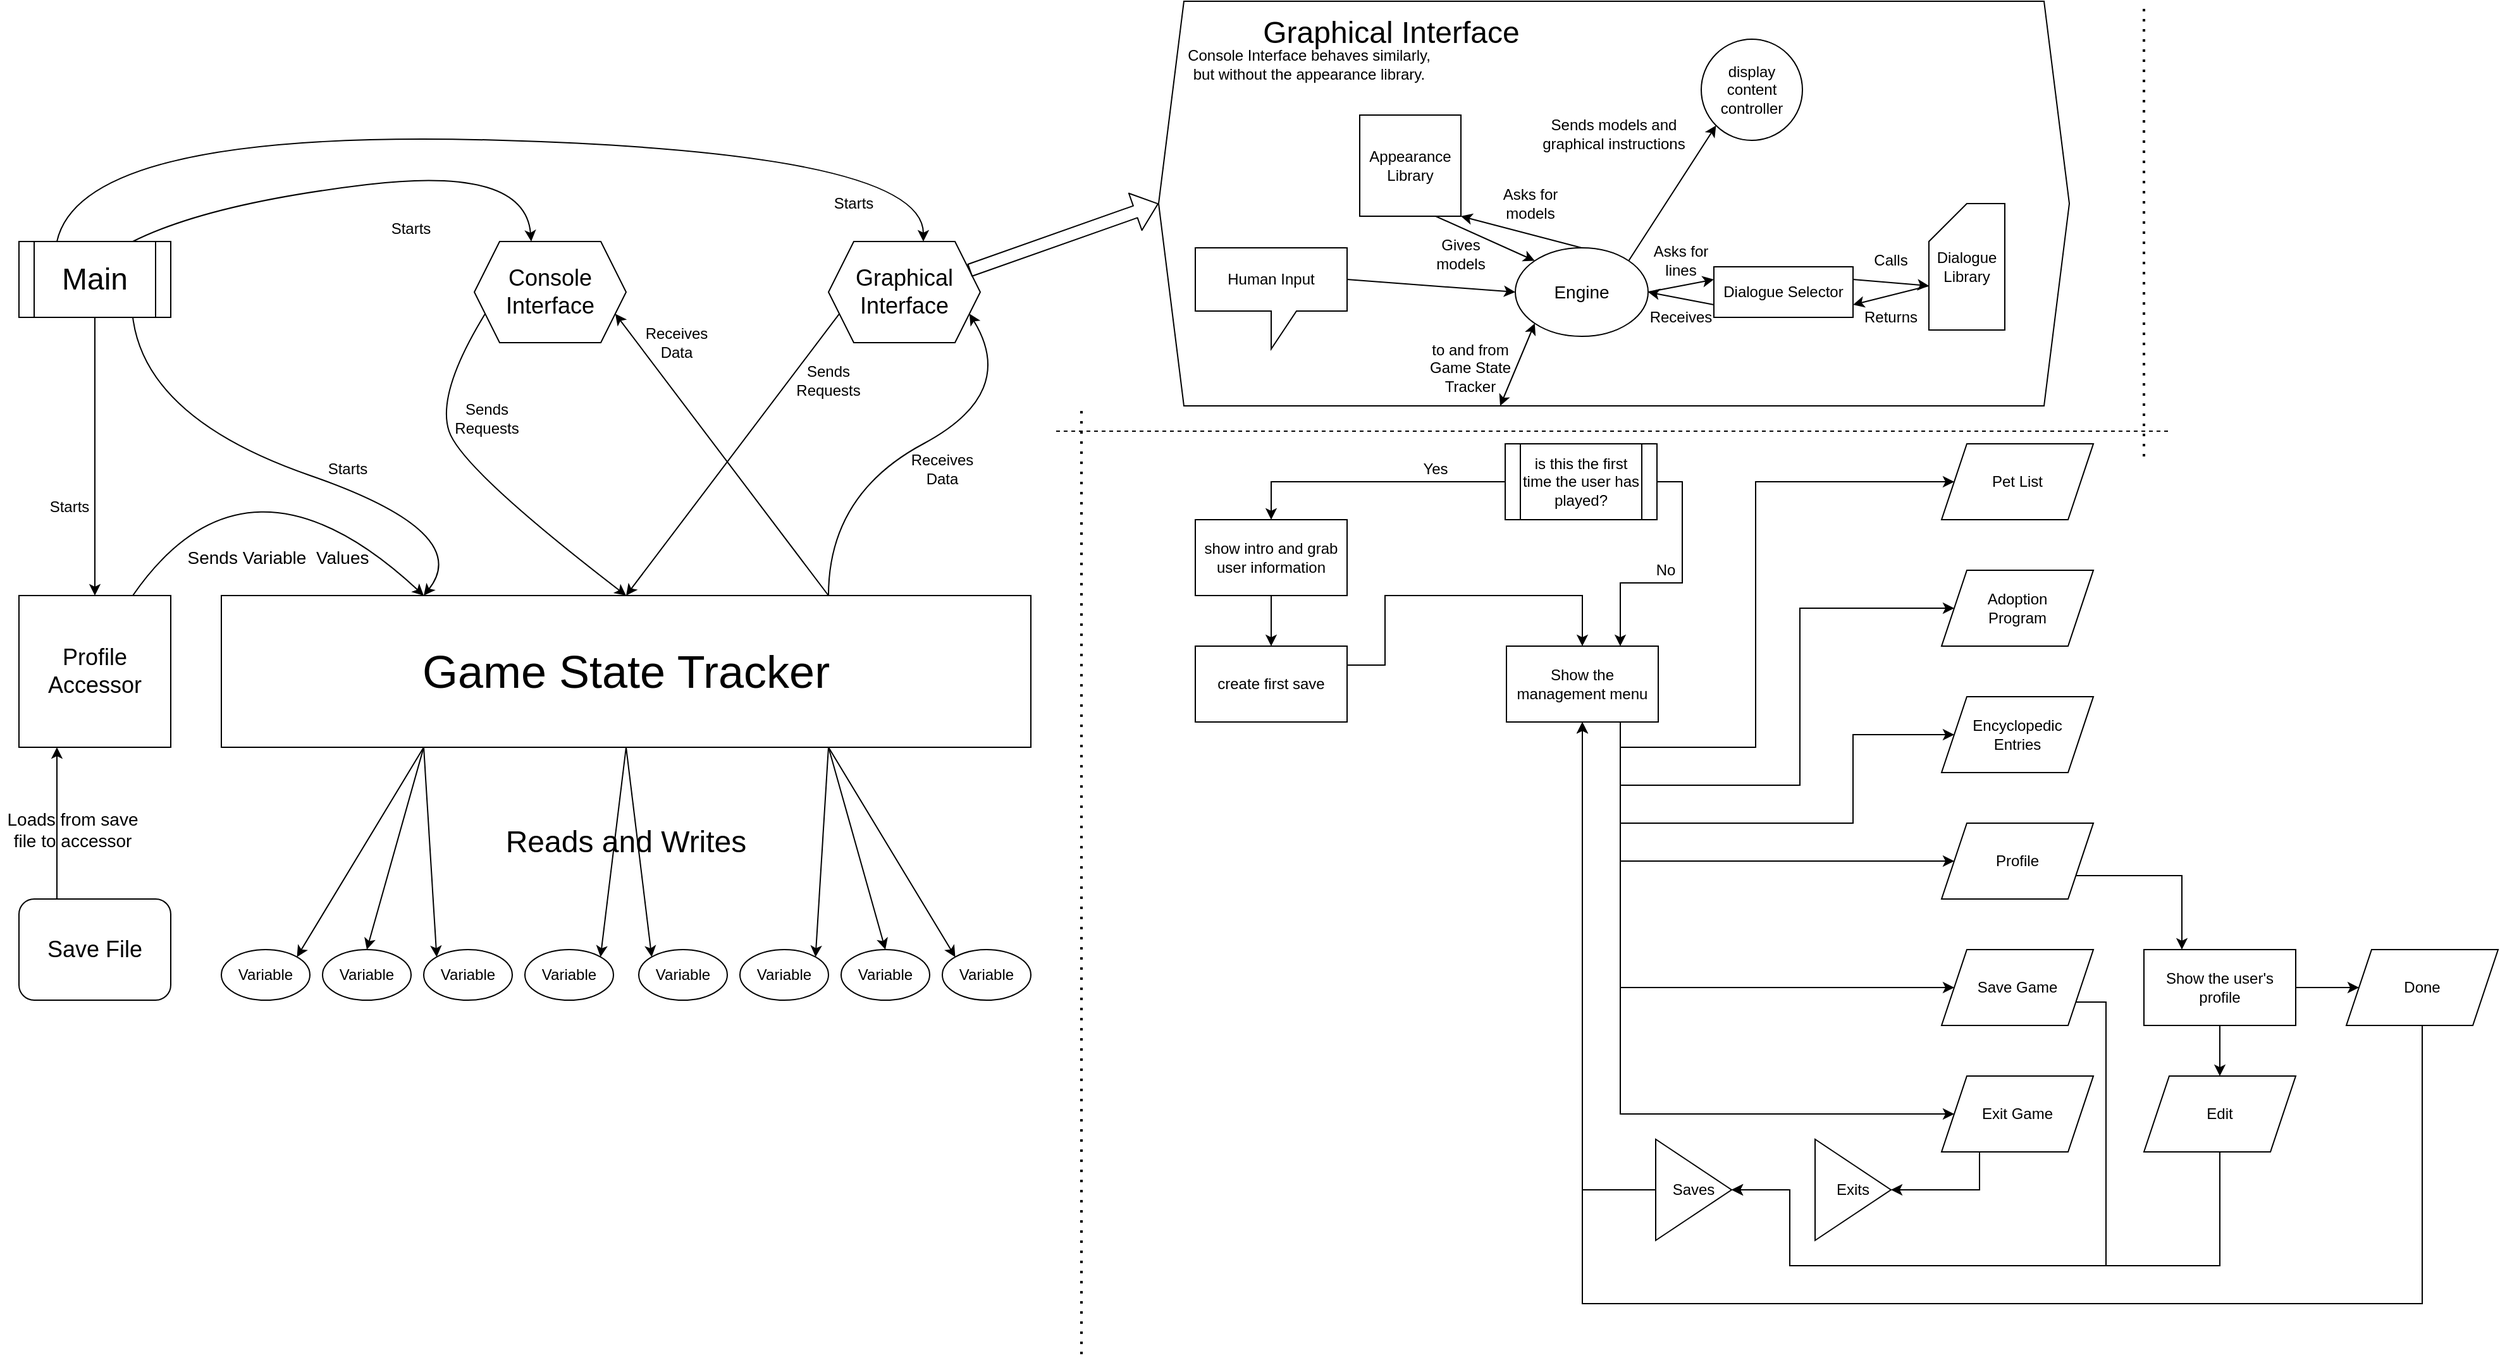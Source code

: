 <mxfile version="13.6.2" type="device"><diagram id="m6c1qYzW_bvIufgbQeE5" name="Page-1"><mxGraphModel dx="1421" dy="797" grid="1" gridSize="10" guides="1" tooltips="1" connect="1" arrows="1" fold="1" page="1" pageScale="1" pageWidth="850" pageHeight="1100" math="0" shadow="0"><root><mxCell id="0"/><mxCell id="1" parent="0"/><mxCell id="x9am0nBjDMi2WP0S1WAk-1" value="&lt;font style=&quot;font-size: 36px&quot;&gt;Game State Tracker&lt;/font&gt;" style="rounded=0;whiteSpace=wrap;html=1;" parent="1" vertex="1"><mxGeometry x="200" y="480" width="640" height="120" as="geometry"/></mxCell><mxCell id="x9am0nBjDMi2WP0S1WAk-2" value="Variable" style="ellipse;whiteSpace=wrap;html=1;" parent="1" vertex="1"><mxGeometry x="280" y="760" width="70" height="40" as="geometry"/></mxCell><mxCell id="x9am0nBjDMi2WP0S1WAk-3" value="Variable" style="ellipse;whiteSpace=wrap;html=1;" parent="1" vertex="1"><mxGeometry x="360" y="760" width="70" height="40" as="geometry"/></mxCell><mxCell id="x9am0nBjDMi2WP0S1WAk-4" value="Variable" style="ellipse;whiteSpace=wrap;html=1;" parent="1" vertex="1"><mxGeometry x="530" y="760" width="70" height="40" as="geometry"/></mxCell><mxCell id="x9am0nBjDMi2WP0S1WAk-5" value="Variable" style="ellipse;whiteSpace=wrap;html=1;" parent="1" vertex="1"><mxGeometry x="610" y="760" width="70" height="40" as="geometry"/></mxCell><mxCell id="x9am0nBjDMi2WP0S1WAk-6" value="Variable" style="ellipse;whiteSpace=wrap;html=1;" parent="1" vertex="1"><mxGeometry x="690" y="760" width="70" height="40" as="geometry"/></mxCell><mxCell id="x9am0nBjDMi2WP0S1WAk-7" value="Variable" style="ellipse;whiteSpace=wrap;html=1;" parent="1" vertex="1"><mxGeometry x="200" y="760" width="70" height="40" as="geometry"/></mxCell><mxCell id="x9am0nBjDMi2WP0S1WAk-8" value="Variable" style="ellipse;whiteSpace=wrap;html=1;" parent="1" vertex="1"><mxGeometry x="770" y="760" width="70" height="40" as="geometry"/></mxCell><mxCell id="x9am0nBjDMi2WP0S1WAk-9" value="Variable" style="ellipse;whiteSpace=wrap;html=1;" parent="1" vertex="1"><mxGeometry x="440" y="760" width="70" height="40" as="geometry"/></mxCell><mxCell id="x9am0nBjDMi2WP0S1WAk-11" value="" style="endArrow=classic;html=1;entryX=1;entryY=0;entryDx=0;entryDy=0;exitX=0.25;exitY=1;exitDx=0;exitDy=0;" parent="1" source="x9am0nBjDMi2WP0S1WAk-1" target="x9am0nBjDMi2WP0S1WAk-7" edge="1"><mxGeometry width="50" height="50" relative="1" as="geometry"><mxPoint x="130" y="670" as="sourcePoint"/><mxPoint x="180" y="620" as="targetPoint"/></mxGeometry></mxCell><mxCell id="x9am0nBjDMi2WP0S1WAk-12" value="" style="endArrow=classic;html=1;entryX=0.5;entryY=0;entryDx=0;entryDy=0;exitX=0.25;exitY=1;exitDx=0;exitDy=0;" parent="1" source="x9am0nBjDMi2WP0S1WAk-1" target="x9am0nBjDMi2WP0S1WAk-2" edge="1"><mxGeometry width="50" height="50" relative="1" as="geometry"><mxPoint x="270" y="790" as="sourcePoint"/><mxPoint x="320" y="740" as="targetPoint"/></mxGeometry></mxCell><mxCell id="x9am0nBjDMi2WP0S1WAk-13" value="" style="endArrow=classic;html=1;exitX=0.25;exitY=1;exitDx=0;exitDy=0;entryX=0;entryY=0;entryDx=0;entryDy=0;" parent="1" source="x9am0nBjDMi2WP0S1WAk-1" target="x9am0nBjDMi2WP0S1WAk-3" edge="1"><mxGeometry width="50" height="50" relative="1" as="geometry"><mxPoint x="370" y="840" as="sourcePoint"/><mxPoint x="420" y="790" as="targetPoint"/></mxGeometry></mxCell><mxCell id="x9am0nBjDMi2WP0S1WAk-14" value="" style="endArrow=classic;html=1;exitX=0.5;exitY=1;exitDx=0;exitDy=0;entryX=1;entryY=0;entryDx=0;entryDy=0;" parent="1" source="x9am0nBjDMi2WP0S1WAk-1" target="x9am0nBjDMi2WP0S1WAk-9" edge="1"><mxGeometry width="50" height="50" relative="1" as="geometry"><mxPoint x="580" y="860" as="sourcePoint"/><mxPoint x="630" y="810" as="targetPoint"/></mxGeometry></mxCell><mxCell id="x9am0nBjDMi2WP0S1WAk-15" value="" style="endArrow=classic;html=1;entryX=0;entryY=0;entryDx=0;entryDy=0;exitX=0.5;exitY=1;exitDx=0;exitDy=0;" parent="1" source="x9am0nBjDMi2WP0S1WAk-1" target="x9am0nBjDMi2WP0S1WAk-4" edge="1"><mxGeometry width="50" height="50" relative="1" as="geometry"><mxPoint x="610" y="840" as="sourcePoint"/><mxPoint x="660" y="790" as="targetPoint"/></mxGeometry></mxCell><mxCell id="x9am0nBjDMi2WP0S1WAk-16" value="" style="endArrow=classic;html=1;entryX=0;entryY=0;entryDx=0;entryDy=0;exitX=0.75;exitY=1;exitDx=0;exitDy=0;" parent="1" source="x9am0nBjDMi2WP0S1WAk-1" target="x9am0nBjDMi2WP0S1WAk-8" edge="1"><mxGeometry width="50" height="50" relative="1" as="geometry"><mxPoint x="600" y="860" as="sourcePoint"/><mxPoint x="650" y="810" as="targetPoint"/></mxGeometry></mxCell><mxCell id="x9am0nBjDMi2WP0S1WAk-17" value="" style="endArrow=classic;html=1;entryX=0.5;entryY=0;entryDx=0;entryDy=0;exitX=0.75;exitY=1;exitDx=0;exitDy=0;" parent="1" source="x9am0nBjDMi2WP0S1WAk-1" target="x9am0nBjDMi2WP0S1WAk-6" edge="1"><mxGeometry width="50" height="50" relative="1" as="geometry"><mxPoint x="710" y="790" as="sourcePoint"/><mxPoint x="760" y="740" as="targetPoint"/></mxGeometry></mxCell><mxCell id="x9am0nBjDMi2WP0S1WAk-18" value="" style="endArrow=classic;html=1;exitX=0.75;exitY=1;exitDx=0;exitDy=0;entryX=1;entryY=0;entryDx=0;entryDy=0;" parent="1" source="x9am0nBjDMi2WP0S1WAk-1" target="x9am0nBjDMi2WP0S1WAk-5" edge="1"><mxGeometry width="50" height="50" relative="1" as="geometry"><mxPoint x="680" y="740" as="sourcePoint"/><mxPoint x="730" y="690" as="targetPoint"/></mxGeometry></mxCell><mxCell id="x9am0nBjDMi2WP0S1WAk-19" value="&lt;font style=&quot;font-size: 24px&quot;&gt;Reads and Writes&lt;/font&gt;" style="text;html=1;strokeColor=none;fillColor=none;align=center;verticalAlign=middle;whiteSpace=wrap;rounded=0;" parent="1" vertex="1"><mxGeometry x="360" y="640" width="320" height="70" as="geometry"/></mxCell><mxCell id="x9am0nBjDMi2WP0S1WAk-20" value="&lt;font style=&quot;font-size: 18px&quot;&gt;Save File&lt;/font&gt;" style="rounded=1;whiteSpace=wrap;html=1;" parent="1" vertex="1"><mxGeometry x="40" y="720" width="120" height="80" as="geometry"/></mxCell><mxCell id="x9am0nBjDMi2WP0S1WAk-21" value="&lt;font style=&quot;font-size: 18px&quot;&gt;Profile Accessor&lt;/font&gt;" style="rounded=0;whiteSpace=wrap;html=1;" parent="1" vertex="1"><mxGeometry x="40" y="480" width="120" height="120" as="geometry"/></mxCell><mxCell id="x9am0nBjDMi2WP0S1WAk-22" value="" style="endArrow=classic;html=1;exitX=0.25;exitY=0;exitDx=0;exitDy=0;entryX=0.25;entryY=1;entryDx=0;entryDy=0;" parent="1" source="x9am0nBjDMi2WP0S1WAk-20" target="x9am0nBjDMi2WP0S1WAk-21" edge="1"><mxGeometry width="50" height="50" relative="1" as="geometry"><mxPoint x="90" y="680" as="sourcePoint"/><mxPoint x="140" y="630" as="targetPoint"/></mxGeometry></mxCell><mxCell id="x9am0nBjDMi2WP0S1WAk-23" value="&lt;font style=&quot;font-size: 14px&quot;&gt;Loads from save file to accessor&lt;/font&gt;" style="text;html=1;strokeColor=none;fillColor=none;align=center;verticalAlign=middle;whiteSpace=wrap;rounded=0;" parent="1" vertex="1"><mxGeometry x="25" y="650" width="115" height="30" as="geometry"/></mxCell><mxCell id="x9am0nBjDMi2WP0S1WAk-25" value="" style="curved=1;endArrow=classic;html=1;exitX=0.75;exitY=0;exitDx=0;exitDy=0;entryX=0.25;entryY=0;entryDx=0;entryDy=0;" parent="1" source="x9am0nBjDMi2WP0S1WAk-21" target="x9am0nBjDMi2WP0S1WAk-1" edge="1"><mxGeometry width="50" height="50" relative="1" as="geometry"><mxPoint x="280" y="390" as="sourcePoint"/><mxPoint x="330" y="340" as="targetPoint"/><Array as="points"><mxPoint x="220" y="350"/></Array></mxGeometry></mxCell><mxCell id="x9am0nBjDMi2WP0S1WAk-26" value="&lt;font style=&quot;font-size: 14px&quot;&gt;Sends Variable&amp;nbsp; Values&lt;/font&gt;" style="text;html=1;strokeColor=none;fillColor=none;align=center;verticalAlign=middle;whiteSpace=wrap;rounded=0;" parent="1" vertex="1"><mxGeometry x="160" y="440" width="170" height="20" as="geometry"/></mxCell><mxCell id="x9am0nBjDMi2WP0S1WAk-27" value="&lt;font style=&quot;font-size: 18px&quot;&gt;Console Interface&lt;/font&gt;" style="shape=hexagon;perimeter=hexagonPerimeter2;whiteSpace=wrap;html=1;fixedSize=1;" parent="1" vertex="1"><mxGeometry x="400" y="200" width="120" height="80" as="geometry"/></mxCell><mxCell id="x9am0nBjDMi2WP0S1WAk-28" value="&lt;font style=&quot;font-size: 18px&quot;&gt;Graphical Interface&lt;/font&gt;" style="shape=hexagon;perimeter=hexagonPerimeter2;whiteSpace=wrap;html=1;fixedSize=1;" parent="1" vertex="1"><mxGeometry x="680" y="200" width="120" height="80" as="geometry"/></mxCell><mxCell id="x9am0nBjDMi2WP0S1WAk-30" value="" style="endArrow=classic;html=1;exitX=0.75;exitY=0;exitDx=0;exitDy=0;entryX=1;entryY=0.75;entryDx=0;entryDy=0;" parent="1" source="x9am0nBjDMi2WP0S1WAk-1" target="x9am0nBjDMi2WP0S1WAk-27" edge="1"><mxGeometry width="50" height="50" relative="1" as="geometry"><mxPoint x="400" y="560" as="sourcePoint"/><mxPoint x="450" y="510" as="targetPoint"/></mxGeometry></mxCell><mxCell id="x9am0nBjDMi2WP0S1WAk-32" value="" style="endArrow=classic;html=1;entryX=0.5;entryY=0;entryDx=0;entryDy=0;exitX=0;exitY=0.75;exitDx=0;exitDy=0;" parent="1" source="x9am0nBjDMi2WP0S1WAk-28" target="x9am0nBjDMi2WP0S1WAk-1" edge="1"><mxGeometry width="50" height="50" relative="1" as="geometry"><mxPoint x="160" y="360" as="sourcePoint"/><mxPoint x="210" y="310" as="targetPoint"/></mxGeometry></mxCell><mxCell id="x9am0nBjDMi2WP0S1WAk-34" value="Sends Requests" style="text;html=1;strokeColor=none;fillColor=none;align=center;verticalAlign=middle;whiteSpace=wrap;rounded=0;" parent="1" vertex="1"><mxGeometry x="660" y="300" width="40" height="20" as="geometry"/></mxCell><mxCell id="x9am0nBjDMi2WP0S1WAk-35" value="Receives Data" style="text;html=1;strokeColor=none;fillColor=none;align=center;verticalAlign=middle;whiteSpace=wrap;rounded=0;" parent="1" vertex="1"><mxGeometry x="540" y="270" width="40" height="20" as="geometry"/></mxCell><mxCell id="x9am0nBjDMi2WP0S1WAk-37" value="" style="curved=1;endArrow=classic;html=1;exitX=0.75;exitY=0;exitDx=0;exitDy=0;entryX=1;entryY=0.75;entryDx=0;entryDy=0;" parent="1" source="x9am0nBjDMi2WP0S1WAk-1" target="x9am0nBjDMi2WP0S1WAk-28" edge="1"><mxGeometry width="50" height="50" relative="1" as="geometry"><mxPoint x="350" y="400" as="sourcePoint"/><mxPoint x="400" y="350" as="targetPoint"/><Array as="points"><mxPoint x="680" y="400"/><mxPoint x="830" y="320"/></Array></mxGeometry></mxCell><mxCell id="x9am0nBjDMi2WP0S1WAk-39" value="Receives Data" style="text;html=1;strokeColor=none;fillColor=none;align=center;verticalAlign=middle;whiteSpace=wrap;rounded=0;" parent="1" vertex="1"><mxGeometry x="750" y="370" width="40" height="20" as="geometry"/></mxCell><mxCell id="x9am0nBjDMi2WP0S1WAk-40" value="" style="curved=1;endArrow=classic;html=1;entryX=0.5;entryY=0;entryDx=0;entryDy=0;exitX=0;exitY=0.75;exitDx=0;exitDy=0;" parent="1" source="x9am0nBjDMi2WP0S1WAk-27" target="x9am0nBjDMi2WP0S1WAk-1" edge="1"><mxGeometry width="50" height="50" relative="1" as="geometry"><mxPoint x="260" y="320" as="sourcePoint"/><mxPoint x="310" y="270" as="targetPoint"/><Array as="points"><mxPoint x="370" y="320"/><mxPoint x="390" y="380"/></Array></mxGeometry></mxCell><mxCell id="x9am0nBjDMi2WP0S1WAk-41" value="Sends Requests" style="text;html=1;strokeColor=none;fillColor=none;align=center;verticalAlign=middle;whiteSpace=wrap;rounded=0;" parent="1" vertex="1"><mxGeometry x="390" y="330" width="40" height="20" as="geometry"/></mxCell><mxCell id="x9am0nBjDMi2WP0S1WAk-42" value="&lt;font style=&quot;font-size: 24px&quot;&gt;Main&lt;/font&gt;" style="shape=process;whiteSpace=wrap;html=1;backgroundOutline=1;" parent="1" vertex="1"><mxGeometry x="40" y="200" width="120" height="60" as="geometry"/></mxCell><mxCell id="x9am0nBjDMi2WP0S1WAk-43" value="" style="curved=1;endArrow=classic;html=1;exitX=0.75;exitY=0;exitDx=0;exitDy=0;entryX=0.375;entryY=0;entryDx=0;entryDy=0;" parent="1" source="x9am0nBjDMi2WP0S1WAk-42" target="x9am0nBjDMi2WP0S1WAk-27" edge="1"><mxGeometry width="50" height="50" relative="1" as="geometry"><mxPoint x="280" y="200" as="sourcePoint"/><mxPoint x="330" y="150" as="targetPoint"/><Array as="points"><mxPoint x="190" y="170"/><mxPoint x="440" y="140"/></Array></mxGeometry></mxCell><mxCell id="x9am0nBjDMi2WP0S1WAk-44" value="Starts" style="text;html=1;strokeColor=none;fillColor=none;align=center;verticalAlign=middle;whiteSpace=wrap;rounded=0;" parent="1" vertex="1"><mxGeometry x="330" y="180" width="40" height="20" as="geometry"/></mxCell><mxCell id="x9am0nBjDMi2WP0S1WAk-45" value="Starts" style="text;html=1;strokeColor=none;fillColor=none;align=center;verticalAlign=middle;whiteSpace=wrap;rounded=0;" parent="1" vertex="1"><mxGeometry x="680" y="160" width="40" height="20" as="geometry"/></mxCell><mxCell id="x9am0nBjDMi2WP0S1WAk-46" value="" style="curved=1;endArrow=classic;html=1;entryX=0.625;entryY=0;entryDx=0;entryDy=0;exitX=0.25;exitY=0;exitDx=0;exitDy=0;" parent="1" source="x9am0nBjDMi2WP0S1WAk-42" target="x9am0nBjDMi2WP0S1WAk-28" edge="1"><mxGeometry width="50" height="50" relative="1" as="geometry"><mxPoint x="580" y="220" as="sourcePoint"/><mxPoint x="630" y="170" as="targetPoint"/><Array as="points"><mxPoint x="90" y="110"/><mxPoint x="755" y="130"/></Array></mxGeometry></mxCell><mxCell id="x9am0nBjDMi2WP0S1WAk-49" value="" style="curved=1;endArrow=classic;html=1;entryX=0.25;entryY=0;entryDx=0;entryDy=0;exitX=0.75;exitY=1;exitDx=0;exitDy=0;" parent="1" source="x9am0nBjDMi2WP0S1WAk-42" target="x9am0nBjDMi2WP0S1WAk-1" edge="1"><mxGeometry width="50" height="50" relative="1" as="geometry"><mxPoint x="280" y="380" as="sourcePoint"/><mxPoint x="330" y="330" as="targetPoint"/><Array as="points"><mxPoint x="140" y="340"/><mxPoint x="400" y="430"/></Array></mxGeometry></mxCell><mxCell id="x9am0nBjDMi2WP0S1WAk-51" value="Starts" style="text;html=1;strokeColor=none;fillColor=none;align=center;verticalAlign=middle;whiteSpace=wrap;rounded=0;" parent="1" vertex="1"><mxGeometry x="280" y="370" width="40" height="20" as="geometry"/></mxCell><mxCell id="x9am0nBjDMi2WP0S1WAk-52" value="" style="endArrow=classic;html=1;exitX=0.5;exitY=1;exitDx=0;exitDy=0;entryX=0.5;entryY=0;entryDx=0;entryDy=0;" parent="1" source="x9am0nBjDMi2WP0S1WAk-42" target="x9am0nBjDMi2WP0S1WAk-21" edge="1"><mxGeometry width="50" height="50" relative="1" as="geometry"><mxPoint x="80" y="400" as="sourcePoint"/><mxPoint x="130" y="350" as="targetPoint"/></mxGeometry></mxCell><mxCell id="x9am0nBjDMi2WP0S1WAk-53" value="Starts" style="text;html=1;strokeColor=none;fillColor=none;align=center;verticalAlign=middle;whiteSpace=wrap;rounded=0;" parent="1" vertex="1"><mxGeometry x="60" y="400" width="40" height="20" as="geometry"/></mxCell><mxCell id="sEWjc8w6dhInoH0YkIvP-1" value="" style="shape=hexagon;perimeter=hexagonPerimeter2;whiteSpace=wrap;html=1;fixedSize=1;" parent="1" vertex="1"><mxGeometry x="941" y="10" width="720" height="320" as="geometry"/></mxCell><mxCell id="sEWjc8w6dhInoH0YkIvP-3" value="&lt;font style=&quot;font-size: 14px&quot;&gt;Engine&lt;/font&gt;" style="ellipse;whiteSpace=wrap;html=1;" parent="1" vertex="1"><mxGeometry x="1223" y="205" width="105" height="70" as="geometry"/></mxCell><mxCell id="sEWjc8w6dhInoH0YkIvP-4" value="Appearance Library" style="whiteSpace=wrap;html=1;aspect=fixed;" parent="1" vertex="1"><mxGeometry x="1100" y="100" width="80" height="80" as="geometry"/></mxCell><mxCell id="sEWjc8w6dhInoH0YkIvP-5" value="Dialogue Library" style="shape=card;whiteSpace=wrap;html=1;" parent="1" vertex="1"><mxGeometry x="1550" y="170" width="60" height="100" as="geometry"/></mxCell><mxCell id="sEWjc8w6dhInoH0YkIvP-6" value="Dialogue Selector" style="rounded=0;whiteSpace=wrap;html=1;" parent="1" vertex="1"><mxGeometry x="1380" y="220" width="110" height="40" as="geometry"/></mxCell><mxCell id="sEWjc8w6dhInoH0YkIvP-9" value="" style="endArrow=classic;html=1;exitX=1;exitY=0.25;exitDx=0;exitDy=0;entryX=0;entryY=0;entryDx=0;entryDy=65;entryPerimeter=0;" parent="1" source="sEWjc8w6dhInoH0YkIvP-6" target="sEWjc8w6dhInoH0YkIvP-5" edge="1"><mxGeometry width="50" height="50" relative="1" as="geometry"><mxPoint x="1360" y="370" as="sourcePoint"/><mxPoint x="1410" y="320" as="targetPoint"/></mxGeometry></mxCell><mxCell id="sEWjc8w6dhInoH0YkIvP-10" value="Calls" style="text;html=1;strokeColor=none;fillColor=none;align=center;verticalAlign=middle;whiteSpace=wrap;rounded=0;" parent="1" vertex="1"><mxGeometry x="1500" y="205" width="40" height="20" as="geometry"/></mxCell><mxCell id="sEWjc8w6dhInoH0YkIvP-11" value="" style="endArrow=classic;html=1;entryX=1;entryY=0.75;entryDx=0;entryDy=0;exitX=0;exitY=0;exitDx=0;exitDy=65;exitPerimeter=0;" parent="1" source="sEWjc8w6dhInoH0YkIvP-5" target="sEWjc8w6dhInoH0YkIvP-6" edge="1"><mxGeometry width="50" height="50" relative="1" as="geometry"><mxPoint x="1440" y="380" as="sourcePoint"/><mxPoint x="1490" y="330" as="targetPoint"/></mxGeometry></mxCell><mxCell id="sEWjc8w6dhInoH0YkIvP-12" value="Returns" style="text;html=1;strokeColor=none;fillColor=none;align=center;verticalAlign=middle;whiteSpace=wrap;rounded=0;" parent="1" vertex="1"><mxGeometry x="1500" y="250" width="40" height="20" as="geometry"/></mxCell><mxCell id="sEWjc8w6dhInoH0YkIvP-13" value="" style="endArrow=classic;html=1;entryX=0;entryY=0.25;entryDx=0;entryDy=0;exitX=1;exitY=0.5;exitDx=0;exitDy=0;" parent="1" source="sEWjc8w6dhInoH0YkIvP-3" target="sEWjc8w6dhInoH0YkIvP-6" edge="1"><mxGeometry width="50" height="50" relative="1" as="geometry"><mxPoint x="1350" y="330" as="sourcePoint"/><mxPoint x="1400" y="280" as="targetPoint"/></mxGeometry></mxCell><mxCell id="sEWjc8w6dhInoH0YkIvP-14" value="Asks for lines" style="text;html=1;strokeColor=none;fillColor=none;align=center;verticalAlign=middle;whiteSpace=wrap;rounded=0;" parent="1" vertex="1"><mxGeometry x="1328" y="205" width="52" height="20" as="geometry"/></mxCell><mxCell id="sEWjc8w6dhInoH0YkIvP-15" value="" style="endArrow=classic;html=1;entryX=1;entryY=0.5;entryDx=0;entryDy=0;exitX=0;exitY=0.75;exitDx=0;exitDy=0;" parent="1" source="sEWjc8w6dhInoH0YkIvP-6" target="sEWjc8w6dhInoH0YkIvP-3" edge="1"><mxGeometry width="50" height="50" relative="1" as="geometry"><mxPoint x="1370" y="390" as="sourcePoint"/><mxPoint x="1420" y="340" as="targetPoint"/></mxGeometry></mxCell><mxCell id="sEWjc8w6dhInoH0YkIvP-16" value="Receives" style="text;html=1;strokeColor=none;fillColor=none;align=center;verticalAlign=middle;whiteSpace=wrap;rounded=0;" parent="1" vertex="1"><mxGeometry x="1334" y="250" width="40" height="20" as="geometry"/></mxCell><mxCell id="sEWjc8w6dhInoH0YkIvP-18" value="" style="endArrow=classic;html=1;entryX=1;entryY=1;entryDx=0;entryDy=0;exitX=0.5;exitY=0;exitDx=0;exitDy=0;" parent="1" source="sEWjc8w6dhInoH0YkIvP-3" target="sEWjc8w6dhInoH0YkIvP-4" edge="1"><mxGeometry width="50" height="50" relative="1" as="geometry"><mxPoint x="1070" y="280" as="sourcePoint"/><mxPoint x="1120" y="230" as="targetPoint"/></mxGeometry></mxCell><mxCell id="sEWjc8w6dhInoH0YkIvP-19" value="Asks for models" style="text;html=1;strokeColor=none;fillColor=none;align=center;verticalAlign=middle;whiteSpace=wrap;rounded=0;" parent="1" vertex="1"><mxGeometry x="1210" y="160" width="50" height="20" as="geometry"/></mxCell><mxCell id="sEWjc8w6dhInoH0YkIvP-20" value="" style="endArrow=classic;html=1;exitX=0.75;exitY=1;exitDx=0;exitDy=0;entryX=0;entryY=0;entryDx=0;entryDy=0;" parent="1" source="sEWjc8w6dhInoH0YkIvP-4" target="sEWjc8w6dhInoH0YkIvP-3" edge="1"><mxGeometry width="50" height="50" relative="1" as="geometry"><mxPoint x="1140" y="430" as="sourcePoint"/><mxPoint x="1190" y="380" as="targetPoint"/></mxGeometry></mxCell><mxCell id="sEWjc8w6dhInoH0YkIvP-21" value="Gives models" style="text;html=1;strokeColor=none;fillColor=none;align=center;verticalAlign=middle;whiteSpace=wrap;rounded=0;" parent="1" vertex="1"><mxGeometry x="1160" y="200" width="40" height="20" as="geometry"/></mxCell><mxCell id="sEWjc8w6dhInoH0YkIvP-22" value="display content controller" style="ellipse;whiteSpace=wrap;html=1;aspect=fixed;" parent="1" vertex="1"><mxGeometry x="1370" y="40" width="80" height="80" as="geometry"/></mxCell><mxCell id="sEWjc8w6dhInoH0YkIvP-23" value="" style="endArrow=classic;html=1;entryX=0;entryY=1;entryDx=0;entryDy=0;exitX=1;exitY=0;exitDx=0;exitDy=0;" parent="1" source="sEWjc8w6dhInoH0YkIvP-3" target="sEWjc8w6dhInoH0YkIvP-22" edge="1"><mxGeometry width="50" height="50" relative="1" as="geometry"><mxPoint x="1260" y="100" as="sourcePoint"/><mxPoint x="1310" y="50" as="targetPoint"/></mxGeometry></mxCell><mxCell id="sEWjc8w6dhInoH0YkIvP-24" value="Sends models and graphical instructions" style="text;html=1;strokeColor=none;fillColor=none;align=center;verticalAlign=middle;whiteSpace=wrap;rounded=0;" parent="1" vertex="1"><mxGeometry x="1240" y="100" width="122" height="30" as="geometry"/></mxCell><mxCell id="sEWjc8w6dhInoH0YkIvP-25" value="" style="shape=flexArrow;endArrow=classic;html=1;exitX=1;exitY=0.25;exitDx=0;exitDy=0;entryX=0;entryY=0.5;entryDx=0;entryDy=0;" parent="1" source="x9am0nBjDMi2WP0S1WAk-28" target="sEWjc8w6dhInoH0YkIvP-1" edge="1"><mxGeometry width="50" height="50" relative="1" as="geometry"><mxPoint x="950" y="430" as="sourcePoint"/><mxPoint x="880" y="180" as="targetPoint"/></mxGeometry></mxCell><mxCell id="sEWjc8w6dhInoH0YkIvP-27" value="" style="endArrow=classic;startArrow=classic;html=1;entryX=0;entryY=1;entryDx=0;entryDy=0;exitX=0.375;exitY=1;exitDx=0;exitDy=0;" parent="1" source="sEWjc8w6dhInoH0YkIvP-1" target="sEWjc8w6dhInoH0YkIvP-3" edge="1"><mxGeometry width="50" height="50" relative="1" as="geometry"><mxPoint x="1020" y="380" as="sourcePoint"/><mxPoint x="1070" y="330" as="targetPoint"/></mxGeometry></mxCell><mxCell id="sEWjc8w6dhInoH0YkIvP-28" value="&lt;font style=&quot;font-size: 24px&quot;&gt;Graphical Interface&lt;/font&gt;" style="text;html=1;strokeColor=none;fillColor=none;align=center;verticalAlign=middle;whiteSpace=wrap;rounded=0;" parent="1" vertex="1"><mxGeometry x="960" y="10" width="330" height="50" as="geometry"/></mxCell><mxCell id="sEWjc8w6dhInoH0YkIvP-29" value="to and from Game State Tracker" style="text;html=1;strokeColor=none;fillColor=none;align=center;verticalAlign=middle;whiteSpace=wrap;rounded=0;" parent="1" vertex="1"><mxGeometry x="1140" y="290" width="95" height="20" as="geometry"/></mxCell><mxCell id="sEWjc8w6dhInoH0YkIvP-31" value="Console Interface behaves similarly, but without the appearance library." style="text;html=1;strokeColor=none;fillColor=none;align=center;verticalAlign=middle;whiteSpace=wrap;rounded=0;" parent="1" vertex="1"><mxGeometry x="960" y="50" width="200" height="20" as="geometry"/></mxCell><mxCell id="9afq_ck8GLM4Wg_4XaGY-1" value="Human Input" style="shape=callout;whiteSpace=wrap;html=1;perimeter=calloutPerimeter;" vertex="1" parent="1"><mxGeometry x="970" y="205" width="120" height="80" as="geometry"/></mxCell><mxCell id="9afq_ck8GLM4Wg_4XaGY-2" value="" style="endArrow=classic;html=1;exitX=0;exitY=0;exitDx=120;exitDy=25;exitPerimeter=0;entryX=0;entryY=0.5;entryDx=0;entryDy=0;" edge="1" parent="1" source="9afq_ck8GLM4Wg_4XaGY-1" target="sEWjc8w6dhInoH0YkIvP-3"><mxGeometry width="50" height="50" relative="1" as="geometry"><mxPoint x="1250" y="590" as="sourcePoint"/><mxPoint x="1300" y="540" as="targetPoint"/></mxGeometry></mxCell><mxCell id="9afq_ck8GLM4Wg_4XaGY-8" style="edgeStyle=orthogonalEdgeStyle;rounded=0;orthogonalLoop=1;jettySize=auto;html=1;exitX=0;exitY=0.5;exitDx=0;exitDy=0;entryX=0.5;entryY=0;entryDx=0;entryDy=0;" edge="1" parent="1" source="9afq_ck8GLM4Wg_4XaGY-4" target="9afq_ck8GLM4Wg_4XaGY-5"><mxGeometry relative="1" as="geometry"/></mxCell><mxCell id="9afq_ck8GLM4Wg_4XaGY-14" style="edgeStyle=orthogonalEdgeStyle;rounded=0;orthogonalLoop=1;jettySize=auto;html=1;exitX=1;exitY=0.5;exitDx=0;exitDy=0;entryX=0.75;entryY=0;entryDx=0;entryDy=0;" edge="1" parent="1" source="9afq_ck8GLM4Wg_4XaGY-4" target="9afq_ck8GLM4Wg_4XaGY-12"><mxGeometry relative="1" as="geometry"/></mxCell><mxCell id="9afq_ck8GLM4Wg_4XaGY-4" value="is this the first time the user has played?" style="shape=process;whiteSpace=wrap;html=1;backgroundOutline=1;" vertex="1" parent="1"><mxGeometry x="1215" y="360" width="120" height="60" as="geometry"/></mxCell><mxCell id="9afq_ck8GLM4Wg_4XaGY-5" value="show intro and grab user information" style="rounded=0;whiteSpace=wrap;html=1;" vertex="1" parent="1"><mxGeometry x="970" y="420" width="120" height="60" as="geometry"/></mxCell><mxCell id="9afq_ck8GLM4Wg_4XaGY-9" value="Yes" style="text;html=1;strokeColor=none;fillColor=none;align=center;verticalAlign=middle;whiteSpace=wrap;rounded=0;" vertex="1" parent="1"><mxGeometry x="1140" y="370" width="40" height="20" as="geometry"/></mxCell><mxCell id="9afq_ck8GLM4Wg_4XaGY-27" style="edgeStyle=orthogonalEdgeStyle;rounded=0;orthogonalLoop=1;jettySize=auto;html=1;exitX=1;exitY=0.25;exitDx=0;exitDy=0;entryX=0.5;entryY=0;entryDx=0;entryDy=0;" edge="1" parent="1" source="9afq_ck8GLM4Wg_4XaGY-10" target="9afq_ck8GLM4Wg_4XaGY-12"><mxGeometry relative="1" as="geometry"><Array as="points"><mxPoint x="1120" y="535"/><mxPoint x="1120" y="480"/><mxPoint x="1276" y="480"/></Array></mxGeometry></mxCell><mxCell id="9afq_ck8GLM4Wg_4XaGY-10" value="create first save" style="rounded=0;whiteSpace=wrap;html=1;" vertex="1" parent="1"><mxGeometry x="970" y="520" width="120" height="60" as="geometry"/></mxCell><mxCell id="9afq_ck8GLM4Wg_4XaGY-11" value="" style="endArrow=classic;html=1;entryX=0.5;entryY=0;entryDx=0;entryDy=0;exitX=0.5;exitY=1;exitDx=0;exitDy=0;" edge="1" parent="1" source="9afq_ck8GLM4Wg_4XaGY-5" target="9afq_ck8GLM4Wg_4XaGY-10"><mxGeometry width="50" height="50" relative="1" as="geometry"><mxPoint x="1240" y="540" as="sourcePoint"/><mxPoint x="1290" y="490" as="targetPoint"/></mxGeometry></mxCell><mxCell id="9afq_ck8GLM4Wg_4XaGY-22" style="edgeStyle=orthogonalEdgeStyle;rounded=0;orthogonalLoop=1;jettySize=auto;html=1;exitX=0.75;exitY=1;exitDx=0;exitDy=0;entryX=0;entryY=0.5;entryDx=0;entryDy=0;" edge="1" parent="1" source="9afq_ck8GLM4Wg_4XaGY-12" target="9afq_ck8GLM4Wg_4XaGY-19"><mxGeometry relative="1" as="geometry"><Array as="points"><mxPoint x="1306" y="630"/><mxPoint x="1448" y="630"/><mxPoint x="1448" y="490"/></Array></mxGeometry></mxCell><mxCell id="9afq_ck8GLM4Wg_4XaGY-23" style="edgeStyle=orthogonalEdgeStyle;rounded=0;orthogonalLoop=1;jettySize=auto;html=1;exitX=0.75;exitY=1;exitDx=0;exitDy=0;entryX=0;entryY=0.5;entryDx=0;entryDy=0;" edge="1" parent="1" source="9afq_ck8GLM4Wg_4XaGY-12" target="9afq_ck8GLM4Wg_4XaGY-18"><mxGeometry relative="1" as="geometry"><mxPoint x="1530" y="390" as="targetPoint"/><Array as="points"><mxPoint x="1306" y="600"/><mxPoint x="1413" y="600"/><mxPoint x="1413" y="390"/></Array></mxGeometry></mxCell><mxCell id="9afq_ck8GLM4Wg_4XaGY-26" style="edgeStyle=orthogonalEdgeStyle;rounded=0;orthogonalLoop=1;jettySize=auto;html=1;exitX=0.75;exitY=1;exitDx=0;exitDy=0;entryX=0;entryY=0.5;entryDx=0;entryDy=0;" edge="1" parent="1" source="9afq_ck8GLM4Wg_4XaGY-12" target="9afq_ck8GLM4Wg_4XaGY-24"><mxGeometry relative="1" as="geometry"><Array as="points"><mxPoint x="1306" y="660"/><mxPoint x="1490" y="660"/><mxPoint x="1490" y="590"/></Array></mxGeometry></mxCell><mxCell id="9afq_ck8GLM4Wg_4XaGY-31" style="edgeStyle=orthogonalEdgeStyle;rounded=0;orthogonalLoop=1;jettySize=auto;html=1;exitX=0.75;exitY=1;exitDx=0;exitDy=0;entryX=0;entryY=0.5;entryDx=0;entryDy=0;" edge="1" parent="1" source="9afq_ck8GLM4Wg_4XaGY-12" target="9afq_ck8GLM4Wg_4XaGY-28"><mxGeometry relative="1" as="geometry"><Array as="points"><mxPoint x="1306" y="690"/></Array></mxGeometry></mxCell><mxCell id="9afq_ck8GLM4Wg_4XaGY-33" style="edgeStyle=orthogonalEdgeStyle;rounded=0;orthogonalLoop=1;jettySize=auto;html=1;exitX=0.75;exitY=1;exitDx=0;exitDy=0;entryX=0;entryY=0.5;entryDx=0;entryDy=0;" edge="1" parent="1" source="9afq_ck8GLM4Wg_4XaGY-12" target="9afq_ck8GLM4Wg_4XaGY-32"><mxGeometry relative="1" as="geometry"><Array as="points"><mxPoint x="1306" y="790"/></Array></mxGeometry></mxCell><mxCell id="9afq_ck8GLM4Wg_4XaGY-36" style="edgeStyle=orthogonalEdgeStyle;rounded=0;orthogonalLoop=1;jettySize=auto;html=1;exitX=0.75;exitY=1;exitDx=0;exitDy=0;entryX=0;entryY=0.5;entryDx=0;entryDy=0;" edge="1" parent="1" source="9afq_ck8GLM4Wg_4XaGY-12" target="9afq_ck8GLM4Wg_4XaGY-34"><mxGeometry relative="1" as="geometry"><Array as="points"><mxPoint x="1306" y="890"/></Array></mxGeometry></mxCell><mxCell id="9afq_ck8GLM4Wg_4XaGY-12" value="Show the management menu" style="rounded=0;whiteSpace=wrap;html=1;" vertex="1" parent="1"><mxGeometry x="1216" y="520" width="120" height="60" as="geometry"/></mxCell><mxCell id="9afq_ck8GLM4Wg_4XaGY-15" value="No" style="text;html=1;strokeColor=none;fillColor=none;align=center;verticalAlign=middle;whiteSpace=wrap;rounded=0;" vertex="1" parent="1"><mxGeometry x="1322" y="450" width="40" height="20" as="geometry"/></mxCell><mxCell id="9afq_ck8GLM4Wg_4XaGY-16" value="" style="endArrow=none;dashed=1;html=1;" edge="1" parent="1"><mxGeometry width="50" height="50" relative="1" as="geometry"><mxPoint x="860" y="350" as="sourcePoint"/><mxPoint x="1740" y="350" as="targetPoint"/></mxGeometry></mxCell><mxCell id="9afq_ck8GLM4Wg_4XaGY-17" value="" style="endArrow=none;dashed=1;html=1;dashPattern=1 3;strokeWidth=2;" edge="1" parent="1"><mxGeometry width="50" height="50" relative="1" as="geometry"><mxPoint x="880" y="1080" as="sourcePoint"/><mxPoint x="880" y="330" as="targetPoint"/></mxGeometry></mxCell><mxCell id="9afq_ck8GLM4Wg_4XaGY-18" value="Pet List" style="shape=parallelogram;perimeter=parallelogramPerimeter;whiteSpace=wrap;html=1;fixedSize=1;" vertex="1" parent="1"><mxGeometry x="1560" y="360" width="120" height="60" as="geometry"/></mxCell><mxCell id="9afq_ck8GLM4Wg_4XaGY-19" value="Adoption&lt;br&gt;Program" style="shape=parallelogram;perimeter=parallelogramPerimeter;whiteSpace=wrap;html=1;fixedSize=1;" vertex="1" parent="1"><mxGeometry x="1560" y="460" width="120" height="60" as="geometry"/></mxCell><mxCell id="9afq_ck8GLM4Wg_4XaGY-24" value="Encyclopedic&lt;br&gt;Entries" style="shape=parallelogram;perimeter=parallelogramPerimeter;whiteSpace=wrap;html=1;fixedSize=1;" vertex="1" parent="1"><mxGeometry x="1560" y="560" width="120" height="60" as="geometry"/></mxCell><mxCell id="9afq_ck8GLM4Wg_4XaGY-47" style="edgeStyle=orthogonalEdgeStyle;rounded=0;orthogonalLoop=1;jettySize=auto;html=1;exitX=1;exitY=0.75;exitDx=0;exitDy=0;entryX=0.25;entryY=0;entryDx=0;entryDy=0;" edge="1" parent="1" source="9afq_ck8GLM4Wg_4XaGY-28" target="9afq_ck8GLM4Wg_4XaGY-46"><mxGeometry relative="1" as="geometry"/></mxCell><mxCell id="9afq_ck8GLM4Wg_4XaGY-28" value="Profile" style="shape=parallelogram;perimeter=parallelogramPerimeter;whiteSpace=wrap;html=1;fixedSize=1;" vertex="1" parent="1"><mxGeometry x="1560" y="660" width="120" height="60" as="geometry"/></mxCell><mxCell id="9afq_ck8GLM4Wg_4XaGY-42" style="edgeStyle=orthogonalEdgeStyle;rounded=0;orthogonalLoop=1;jettySize=auto;html=1;exitX=1;exitY=0.75;exitDx=0;exitDy=0;entryX=1;entryY=0.5;entryDx=0;entryDy=0;" edge="1" parent="1" source="9afq_ck8GLM4Wg_4XaGY-32" target="9afq_ck8GLM4Wg_4XaGY-41"><mxGeometry relative="1" as="geometry"><Array as="points"><mxPoint x="1690" y="802"/><mxPoint x="1690" y="1010"/><mxPoint x="1440" y="1010"/><mxPoint x="1440" y="950"/></Array></mxGeometry></mxCell><mxCell id="9afq_ck8GLM4Wg_4XaGY-32" value="Save Game" style="shape=parallelogram;perimeter=parallelogramPerimeter;whiteSpace=wrap;html=1;fixedSize=1;" vertex="1" parent="1"><mxGeometry x="1560" y="760" width="120" height="60" as="geometry"/></mxCell><mxCell id="9afq_ck8GLM4Wg_4XaGY-40" style="edgeStyle=orthogonalEdgeStyle;rounded=0;orthogonalLoop=1;jettySize=auto;html=1;exitX=0.25;exitY=1;exitDx=0;exitDy=0;entryX=1;entryY=0.5;entryDx=0;entryDy=0;" edge="1" parent="1" source="9afq_ck8GLM4Wg_4XaGY-34" target="9afq_ck8GLM4Wg_4XaGY-39"><mxGeometry relative="1" as="geometry"/></mxCell><mxCell id="9afq_ck8GLM4Wg_4XaGY-34" value="Exit Game" style="shape=parallelogram;perimeter=parallelogramPerimeter;whiteSpace=wrap;html=1;fixedSize=1;" vertex="1" parent="1"><mxGeometry x="1560" y="860" width="120" height="60" as="geometry"/></mxCell><mxCell id="9afq_ck8GLM4Wg_4XaGY-38" value="" style="endArrow=none;dashed=1;html=1;dashPattern=1 3;strokeWidth=2;" edge="1" parent="1"><mxGeometry width="50" height="50" relative="1" as="geometry"><mxPoint x="1720" y="370" as="sourcePoint"/><mxPoint x="1720" y="10" as="targetPoint"/></mxGeometry></mxCell><mxCell id="9afq_ck8GLM4Wg_4XaGY-39" value="Exits" style="triangle;whiteSpace=wrap;html=1;" vertex="1" parent="1"><mxGeometry x="1460" y="910" width="60" height="80" as="geometry"/></mxCell><mxCell id="9afq_ck8GLM4Wg_4XaGY-44" style="edgeStyle=orthogonalEdgeStyle;rounded=0;orthogonalLoop=1;jettySize=auto;html=1;exitX=0;exitY=0.5;exitDx=0;exitDy=0;entryX=0.5;entryY=1;entryDx=0;entryDy=0;" edge="1" parent="1" source="9afq_ck8GLM4Wg_4XaGY-41" target="9afq_ck8GLM4Wg_4XaGY-12"><mxGeometry relative="1" as="geometry"><Array as="points"><mxPoint x="1276" y="950"/></Array></mxGeometry></mxCell><mxCell id="9afq_ck8GLM4Wg_4XaGY-41" value="Saves" style="triangle;whiteSpace=wrap;html=1;" vertex="1" parent="1"><mxGeometry x="1334" y="910" width="60" height="80" as="geometry"/></mxCell><mxCell id="9afq_ck8GLM4Wg_4XaGY-52" style="edgeStyle=orthogonalEdgeStyle;rounded=0;orthogonalLoop=1;jettySize=auto;html=1;exitX=0.5;exitY=1;exitDx=0;exitDy=0;entryX=0.5;entryY=0;entryDx=0;entryDy=0;" edge="1" parent="1" source="9afq_ck8GLM4Wg_4XaGY-46" target="9afq_ck8GLM4Wg_4XaGY-50"><mxGeometry relative="1" as="geometry"/></mxCell><mxCell id="9afq_ck8GLM4Wg_4XaGY-53" style="edgeStyle=orthogonalEdgeStyle;rounded=0;orthogonalLoop=1;jettySize=auto;html=1;entryX=0.5;entryY=1;entryDx=0;entryDy=0;exitX=0.5;exitY=1;exitDx=0;exitDy=0;" edge="1" parent="1" source="9afq_ck8GLM4Wg_4XaGY-54" target="9afq_ck8GLM4Wg_4XaGY-12"><mxGeometry relative="1" as="geometry"><mxPoint x="1950" y="890" as="sourcePoint"/><Array as="points"><mxPoint x="1940" y="1040"/><mxPoint x="1276" y="1040"/></Array></mxGeometry></mxCell><mxCell id="9afq_ck8GLM4Wg_4XaGY-55" style="edgeStyle=orthogonalEdgeStyle;rounded=0;orthogonalLoop=1;jettySize=auto;html=1;exitX=1;exitY=0.5;exitDx=0;exitDy=0;entryX=0;entryY=0.5;entryDx=0;entryDy=0;" edge="1" parent="1" source="9afq_ck8GLM4Wg_4XaGY-46" target="9afq_ck8GLM4Wg_4XaGY-54"><mxGeometry relative="1" as="geometry"/></mxCell><mxCell id="9afq_ck8GLM4Wg_4XaGY-46" value="Show the user's profile" style="rounded=0;whiteSpace=wrap;html=1;" vertex="1" parent="1"><mxGeometry x="1720" y="760" width="120" height="60" as="geometry"/></mxCell><mxCell id="9afq_ck8GLM4Wg_4XaGY-51" style="edgeStyle=orthogonalEdgeStyle;rounded=0;orthogonalLoop=1;jettySize=auto;html=1;exitX=0.5;exitY=1;exitDx=0;exitDy=0;entryX=1;entryY=0.5;entryDx=0;entryDy=0;" edge="1" parent="1" source="9afq_ck8GLM4Wg_4XaGY-50" target="9afq_ck8GLM4Wg_4XaGY-41"><mxGeometry relative="1" as="geometry"><Array as="points"><mxPoint x="1780" y="1010"/><mxPoint x="1440" y="1010"/><mxPoint x="1440" y="950"/></Array></mxGeometry></mxCell><mxCell id="9afq_ck8GLM4Wg_4XaGY-50" value="Edit" style="shape=parallelogram;perimeter=parallelogramPerimeter;whiteSpace=wrap;html=1;fixedSize=1;" vertex="1" parent="1"><mxGeometry x="1720" y="860" width="120" height="60" as="geometry"/></mxCell><mxCell id="9afq_ck8GLM4Wg_4XaGY-54" value="Done" style="shape=parallelogram;perimeter=parallelogramPerimeter;whiteSpace=wrap;html=1;fixedSize=1;" vertex="1" parent="1"><mxGeometry x="1880" y="760" width="120" height="60" as="geometry"/></mxCell></root></mxGraphModel></diagram></mxfile>